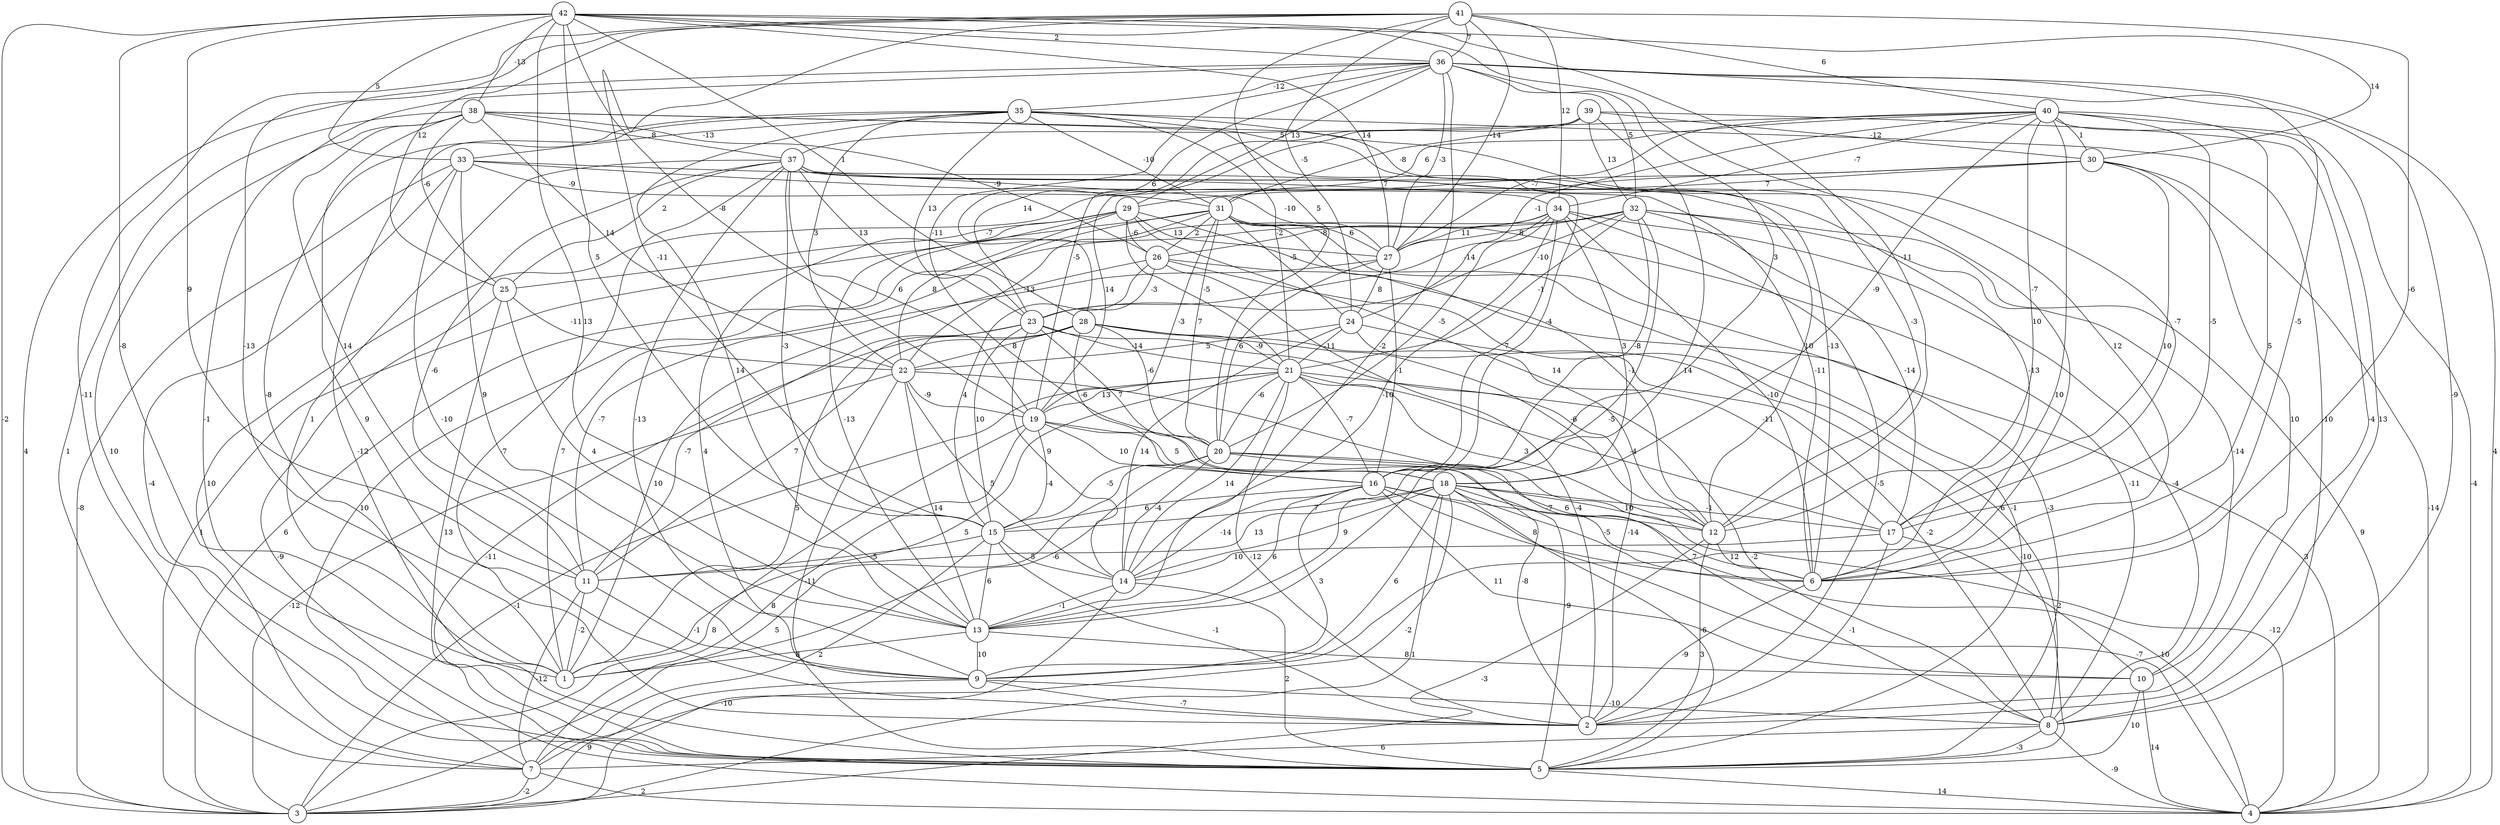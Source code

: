 graph { 
	 fontname="Helvetica,Arial,sans-serif" 
	 node [shape = circle]; 
	 42 -- 1 [label = "-8"];
	 42 -- 3 [label = "-2"];
	 42 -- 6 [label = "-7"];
	 42 -- 11 [label = "9"];
	 42 -- 12 [label = "-11"];
	 42 -- 13 [label = "13"];
	 42 -- 15 [label = "5"];
	 42 -- 19 [label = "-8"];
	 42 -- 27 [label = "14"];
	 42 -- 28 [label = "1"];
	 42 -- 30 [label = "14"];
	 42 -- 33 [label = "5"];
	 42 -- 36 [label = "2"];
	 42 -- 38 [label = "-13"];
	 41 -- 1 [label = "-13"];
	 41 -- 6 [label = "-6"];
	 41 -- 7 [label = "-11"];
	 41 -- 15 [label = "-11"];
	 41 -- 20 [label = "5"];
	 41 -- 24 [label = "-5"];
	 41 -- 25 [label = "12"];
	 41 -- 27 [label = "-14"];
	 41 -- 34 [label = "12"];
	 41 -- 36 [label = "7"];
	 41 -- 40 [label = "6"];
	 40 -- 2 [label = "13"];
	 40 -- 4 [label = "-4"];
	 40 -- 6 [label = "5"];
	 40 -- 9 [label = "10"];
	 40 -- 12 [label = "10"];
	 40 -- 17 [label = "-5"];
	 40 -- 18 [label = "-9"];
	 40 -- 19 [label = "-5"];
	 40 -- 24 [label = "-1"];
	 40 -- 27 [label = "-7"];
	 40 -- 30 [label = "1"];
	 40 -- 31 [label = "6"];
	 40 -- 34 [label = "-7"];
	 39 -- 2 [label = "-4"];
	 39 -- 13 [label = "14"];
	 39 -- 23 [label = "14"];
	 39 -- 30 [label = "-12"];
	 39 -- 31 [label = "-8"];
	 39 -- 32 [label = "13"];
	 39 -- 37 [label = "5"];
	 38 -- 2 [label = "9"];
	 38 -- 5 [label = "10"];
	 38 -- 6 [label = "-13"];
	 38 -- 7 [label = "1"];
	 38 -- 11 [label = "14"];
	 38 -- 17 [label = "-7"];
	 38 -- 22 [label = "14"];
	 38 -- 25 [label = "-6"];
	 38 -- 26 [label = "-9"];
	 38 -- 37 [label = "8"];
	 37 -- 1 [label = "1"];
	 37 -- 2 [label = "-7"];
	 37 -- 6 [label = "-13"];
	 37 -- 9 [label = "-13"];
	 37 -- 11 [label = "-6"];
	 37 -- 15 [label = "-3"];
	 37 -- 16 [label = "-4"];
	 37 -- 19 [label = "6"];
	 37 -- 23 [label = "13"];
	 37 -- 25 [label = "2"];
	 37 -- 27 [label = "-10"];
	 37 -- 34 [label = "7"];
	 36 -- 3 [label = "4"];
	 36 -- 4 [label = "4"];
	 36 -- 5 [label = "-1"];
	 36 -- 6 [label = "-5"];
	 36 -- 8 [label = "-9"];
	 36 -- 13 [label = "-2"];
	 36 -- 16 [label = "3"];
	 36 -- 20 [label = "-11"];
	 36 -- 27 [label = "-3"];
	 36 -- 28 [label = "6"];
	 36 -- 29 [label = "13"];
	 36 -- 32 [label = "5"];
	 36 -- 35 [label = "-12"];
	 35 -- 1 [label = "-8"];
	 35 -- 5 [label = "-12"];
	 35 -- 6 [label = "12"];
	 35 -- 8 [label = "-10"];
	 35 -- 12 [label = "-3"];
	 35 -- 13 [label = "14"];
	 35 -- 21 [label = "-2"];
	 35 -- 22 [label = "3"];
	 35 -- 23 [label = "13"];
	 35 -- 31 [label = "-10"];
	 35 -- 33 [label = "-13"];
	 34 -- 2 [label = "-5"];
	 34 -- 6 [label = "-10"];
	 34 -- 8 [label = "-4"];
	 34 -- 14 [label = "-10"];
	 34 -- 16 [label = "7"];
	 34 -- 18 [label = "3"];
	 34 -- 20 [label = "-5"];
	 34 -- 23 [label = "-14"];
	 34 -- 26 [label = "-8"];
	 34 -- 27 [label = "11"];
	 33 -- 3 [label = "-8"];
	 33 -- 5 [label = "-4"];
	 33 -- 6 [label = "-11"];
	 33 -- 9 [label = "-10"];
	 33 -- 12 [label = "10"];
	 33 -- 13 [label = "9"];
	 33 -- 31 [label = "-9"];
	 32 -- 3 [label = "6"];
	 32 -- 4 [label = "9"];
	 32 -- 7 [label = "10"];
	 32 -- 10 [label = "-14"];
	 32 -- 13 [label = "-5"];
	 32 -- 16 [label = "-8"];
	 32 -- 17 [label = "-14"];
	 32 -- 21 [label = "-1"];
	 32 -- 23 [label = "-10"];
	 32 -- 27 [label = "8"];
	 31 -- 1 [label = "7"];
	 31 -- 3 [label = "1"];
	 31 -- 5 [label = "-3"];
	 31 -- 8 [label = "-11"];
	 31 -- 12 [label = "-1"];
	 31 -- 19 [label = "-3"];
	 31 -- 20 [label = "7"];
	 31 -- 22 [label = "-13"];
	 31 -- 24 [label = "-5"];
	 31 -- 26 [label = "2"];
	 31 -- 27 [label = "6"];
	 30 -- 4 [label = "-14"];
	 30 -- 7 [label = "10"];
	 30 -- 10 [label = "10"];
	 30 -- 17 [label = "10"];
	 30 -- 19 [label = "14"];
	 30 -- 29 [label = "7"];
	 29 -- 5 [label = "-1"];
	 29 -- 9 [label = "4"];
	 29 -- 12 [label = "14"];
	 29 -- 13 [label = "-13"];
	 29 -- 21 [label = "-5"];
	 29 -- 22 [label = "8"];
	 29 -- 25 [label = "-7"];
	 29 -- 26 [label = "-6"];
	 29 -- 27 [label = "13"];
	 28 -- 5 [label = "-11"];
	 28 -- 11 [label = "7"];
	 28 -- 12 [label = "-6"];
	 28 -- 16 [label = "-6"];
	 28 -- 17 [label = "-11"];
	 28 -- 20 [label = "-6"];
	 28 -- 21 [label = "-9"];
	 28 -- 22 [label = "8"];
	 27 -- 11 [label = "-7"];
	 27 -- 16 [label = "-1"];
	 27 -- 20 [label = "6"];
	 27 -- 24 [label = "8"];
	 26 -- 1 [label = "10"];
	 26 -- 2 [label = "-4"];
	 26 -- 4 [label = "3"];
	 26 -- 8 [label = "6"];
	 26 -- 15 [label = "4"];
	 26 -- 23 [label = "-3"];
	 25 -- 4 [label = "-9"];
	 25 -- 5 [label = "13"];
	 25 -- 13 [label = "4"];
	 25 -- 22 [label = "-11"];
	 24 -- 5 [label = "-10"];
	 24 -- 8 [label = "-2"];
	 24 -- 14 [label = "14"];
	 24 -- 21 [label = "-11"];
	 24 -- 22 [label = "5"];
	 23 -- 1 [label = "5"];
	 23 -- 2 [label = "-14"];
	 23 -- 11 [label = "-7"];
	 23 -- 14 [label = "9"];
	 23 -- 15 [label = "10"];
	 23 -- 18 [label = "7"];
	 23 -- 21 [label = "-14"];
	 22 -- 3 [label = "-12"];
	 22 -- 5 [label = "-11"];
	 22 -- 8 [label = "7"];
	 22 -- 13 [label = "14"];
	 22 -- 14 [label = "5"];
	 22 -- 19 [label = "-9"];
	 21 -- 1 [label = "5"];
	 21 -- 2 [label = "-12"];
	 21 -- 3 [label = "-1"];
	 21 -- 8 [label = "-2"];
	 21 -- 12 [label = "3"];
	 21 -- 14 [label = "14"];
	 21 -- 16 [label = "-7"];
	 21 -- 17 [label = "-4"];
	 21 -- 19 [label = "13"];
	 21 -- 20 [label = "-6"];
	 20 -- 1 [label = "-6"];
	 20 -- 2 [label = "-8"];
	 20 -- 3 [label = "5"];
	 20 -- 4 [label = "-12"];
	 20 -- 6 [label = "6"];
	 20 -- 14 [label = "-4"];
	 20 -- 15 [label = "-5"];
	 19 -- 3 [label = "8"];
	 19 -- 5 [label = "-9"];
	 19 -- 7 [label = "8"];
	 19 -- 15 [label = "-4"];
	 19 -- 16 [label = "10"];
	 19 -- 18 [label = "5"];
	 18 -- 3 [label = "1"];
	 18 -- 4 [label = "10"];
	 18 -- 5 [label = "-6"];
	 18 -- 6 [label = "-5"];
	 18 -- 7 [label = "-2"];
	 18 -- 9 [label = "6"];
	 18 -- 11 [label = "13"];
	 18 -- 12 [label = "10"];
	 18 -- 14 [label = "9"];
	 18 -- 15 [label = "7"];
	 18 -- 17 [label = "-1"];
	 17 -- 2 [label = "-1"];
	 17 -- 10 [label = "-2"];
	 17 -- 14 [label = "10"];
	 16 -- 4 [label = "-7"];
	 16 -- 6 [label = "8"];
	 16 -- 9 [label = "3"];
	 16 -- 10 [label = "11"];
	 16 -- 12 [label = "-7"];
	 16 -- 13 [label = "6"];
	 16 -- 14 [label = "-14"];
	 16 -- 15 [label = "6"];
	 15 -- 2 [label = "-1"];
	 15 -- 7 [label = "2"];
	 15 -- 11 [label = "-5"];
	 15 -- 13 [label = "6"];
	 15 -- 14 [label = "5"];
	 14 -- 3 [label = "-10"];
	 14 -- 5 [label = "2"];
	 14 -- 13 [label = "-1"];
	 13 -- 1 [label = "8"];
	 13 -- 9 [label = "10"];
	 13 -- 10 [label = "8"];
	 12 -- 3 [label = "-3"];
	 12 -- 5 [label = "3"];
	 12 -- 6 [label = "12"];
	 11 -- 1 [label = "-2"];
	 11 -- 7 [label = "-12"];
	 11 -- 9 [label = "-1"];
	 10 -- 4 [label = "14"];
	 10 -- 5 [label = "10"];
	 9 -- 2 [label = "-7"];
	 9 -- 3 [label = "9"];
	 9 -- 8 [label = "-10"];
	 8 -- 4 [label = "-9"];
	 8 -- 5 [label = "-3"];
	 8 -- 7 [label = "6"];
	 7 -- 3 [label = "-2"];
	 7 -- 4 [label = "2"];
	 6 -- 2 [label = "-9"];
	 5 -- 4 [label = "14"];
	 1;
	 2;
	 3;
	 4;
	 5;
	 6;
	 7;
	 8;
	 9;
	 10;
	 11;
	 12;
	 13;
	 14;
	 15;
	 16;
	 17;
	 18;
	 19;
	 20;
	 21;
	 22;
	 23;
	 24;
	 25;
	 26;
	 27;
	 28;
	 29;
	 30;
	 31;
	 32;
	 33;
	 34;
	 35;
	 36;
	 37;
	 38;
	 39;
	 40;
	 41;
	 42;
}

